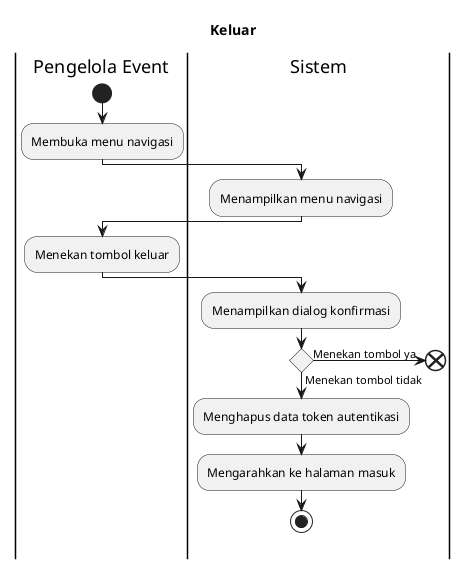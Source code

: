 @startuml "activity_diagram_keluar"

title "Keluar"

|Pengelola Event|
    start
    :Membuka menu navigasi;
|Sistem|
    :Menampilkan menu navigasi;
|Pengelola Event|
    :Menekan tombol keluar;
|Sistem|
    :Menampilkan dialog konfirmasi;
    if () then (Menekan tombol ya)
        end 
    else (Menekan tombol tidak)
        :Menghapus data token autentikasi;
        :Mengarahkan ke halaman masuk;
        stop

@enduml